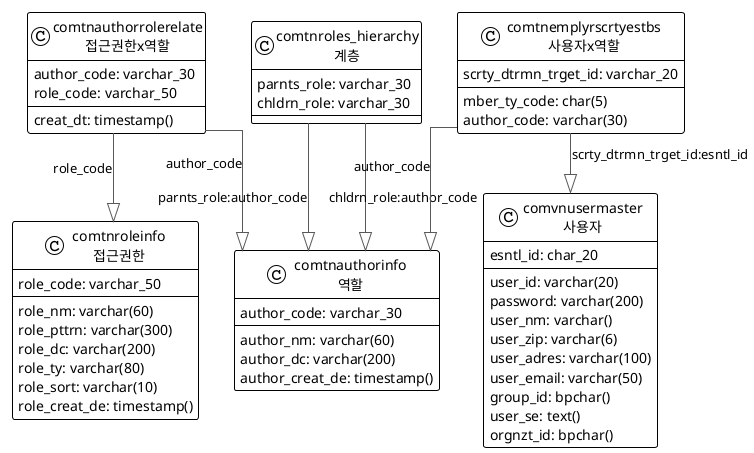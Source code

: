 @startuml

!theme plain
top to bottom direction
skinparam linetype ortho

class comtnauthorinfo\n역할 {
   author_nm: varchar(60)
   author_dc: varchar(200)
   author_creat_de: timestamp()
   author_code: varchar_30
}
class comtnauthorrolerelate\n접근권한x역할 {
   creat_dt: timestamp()
   author_code: varchar_30
   role_code: varchar_50
}
class comtnemplyrscrtyestbs\n사용자x역할 {
   mber_ty_code: char(5)
   author_code: varchar(30)
   scrty_dtrmn_trget_id: varchar_20
}
class comtnroleinfo\n접근권한 {
   role_nm: varchar(60)
   role_pttrn: varchar(300)
   role_dc: varchar(200)
   role_ty: varchar(80)
   role_sort: varchar(10)
   role_creat_de: timestamp()
   role_code: varchar_50
}
class comtnroles_hierarchy\n계층 {
   parnts_role: varchar_30
   chldrn_role: varchar_30
}
class comvnusermaster\n사용자 {
   esntl_id: char_20
   user_id: varchar(20)
   password: varchar(200)
   user_nm: varchar()
   user_zip: varchar(6)
   user_adres: varchar(100)
   user_email: varchar(50)
   group_id: bpchar()
   user_se: text()
   orgnzt_id: bpchar()
}

comtnauthorrolerelate\n접근권한x역할 -[#595959,plain]-^  comtnauthorinfo\n역할       : "author_code"
comtnauthorrolerelate\n접근권한x역할 -[#595959,plain]-^  comtnroleinfo\n접근권한       : "role_code"
comtnroles_hierarchy\n계층         -[#595959,plain]-^  comtnauthorinfo\n역할       : "parnts_role:author_code"
comtnroles_hierarchy\n계층         -[#595959,plain]-^  comtnauthorinfo\n역할       : "chldrn_role:author_code"
comtnemplyrscrtyestbs\n사용자x역할   -[#595959,plain]-^  comvnusermaster\n사용자     : "scrty_dtrmn_trget_id:esntl_id"
comtnemplyrscrtyestbs\n사용자x역할   -[#595959,plain]-^  comtnauthorinfo\n역할       : "author_code"

@enduml
